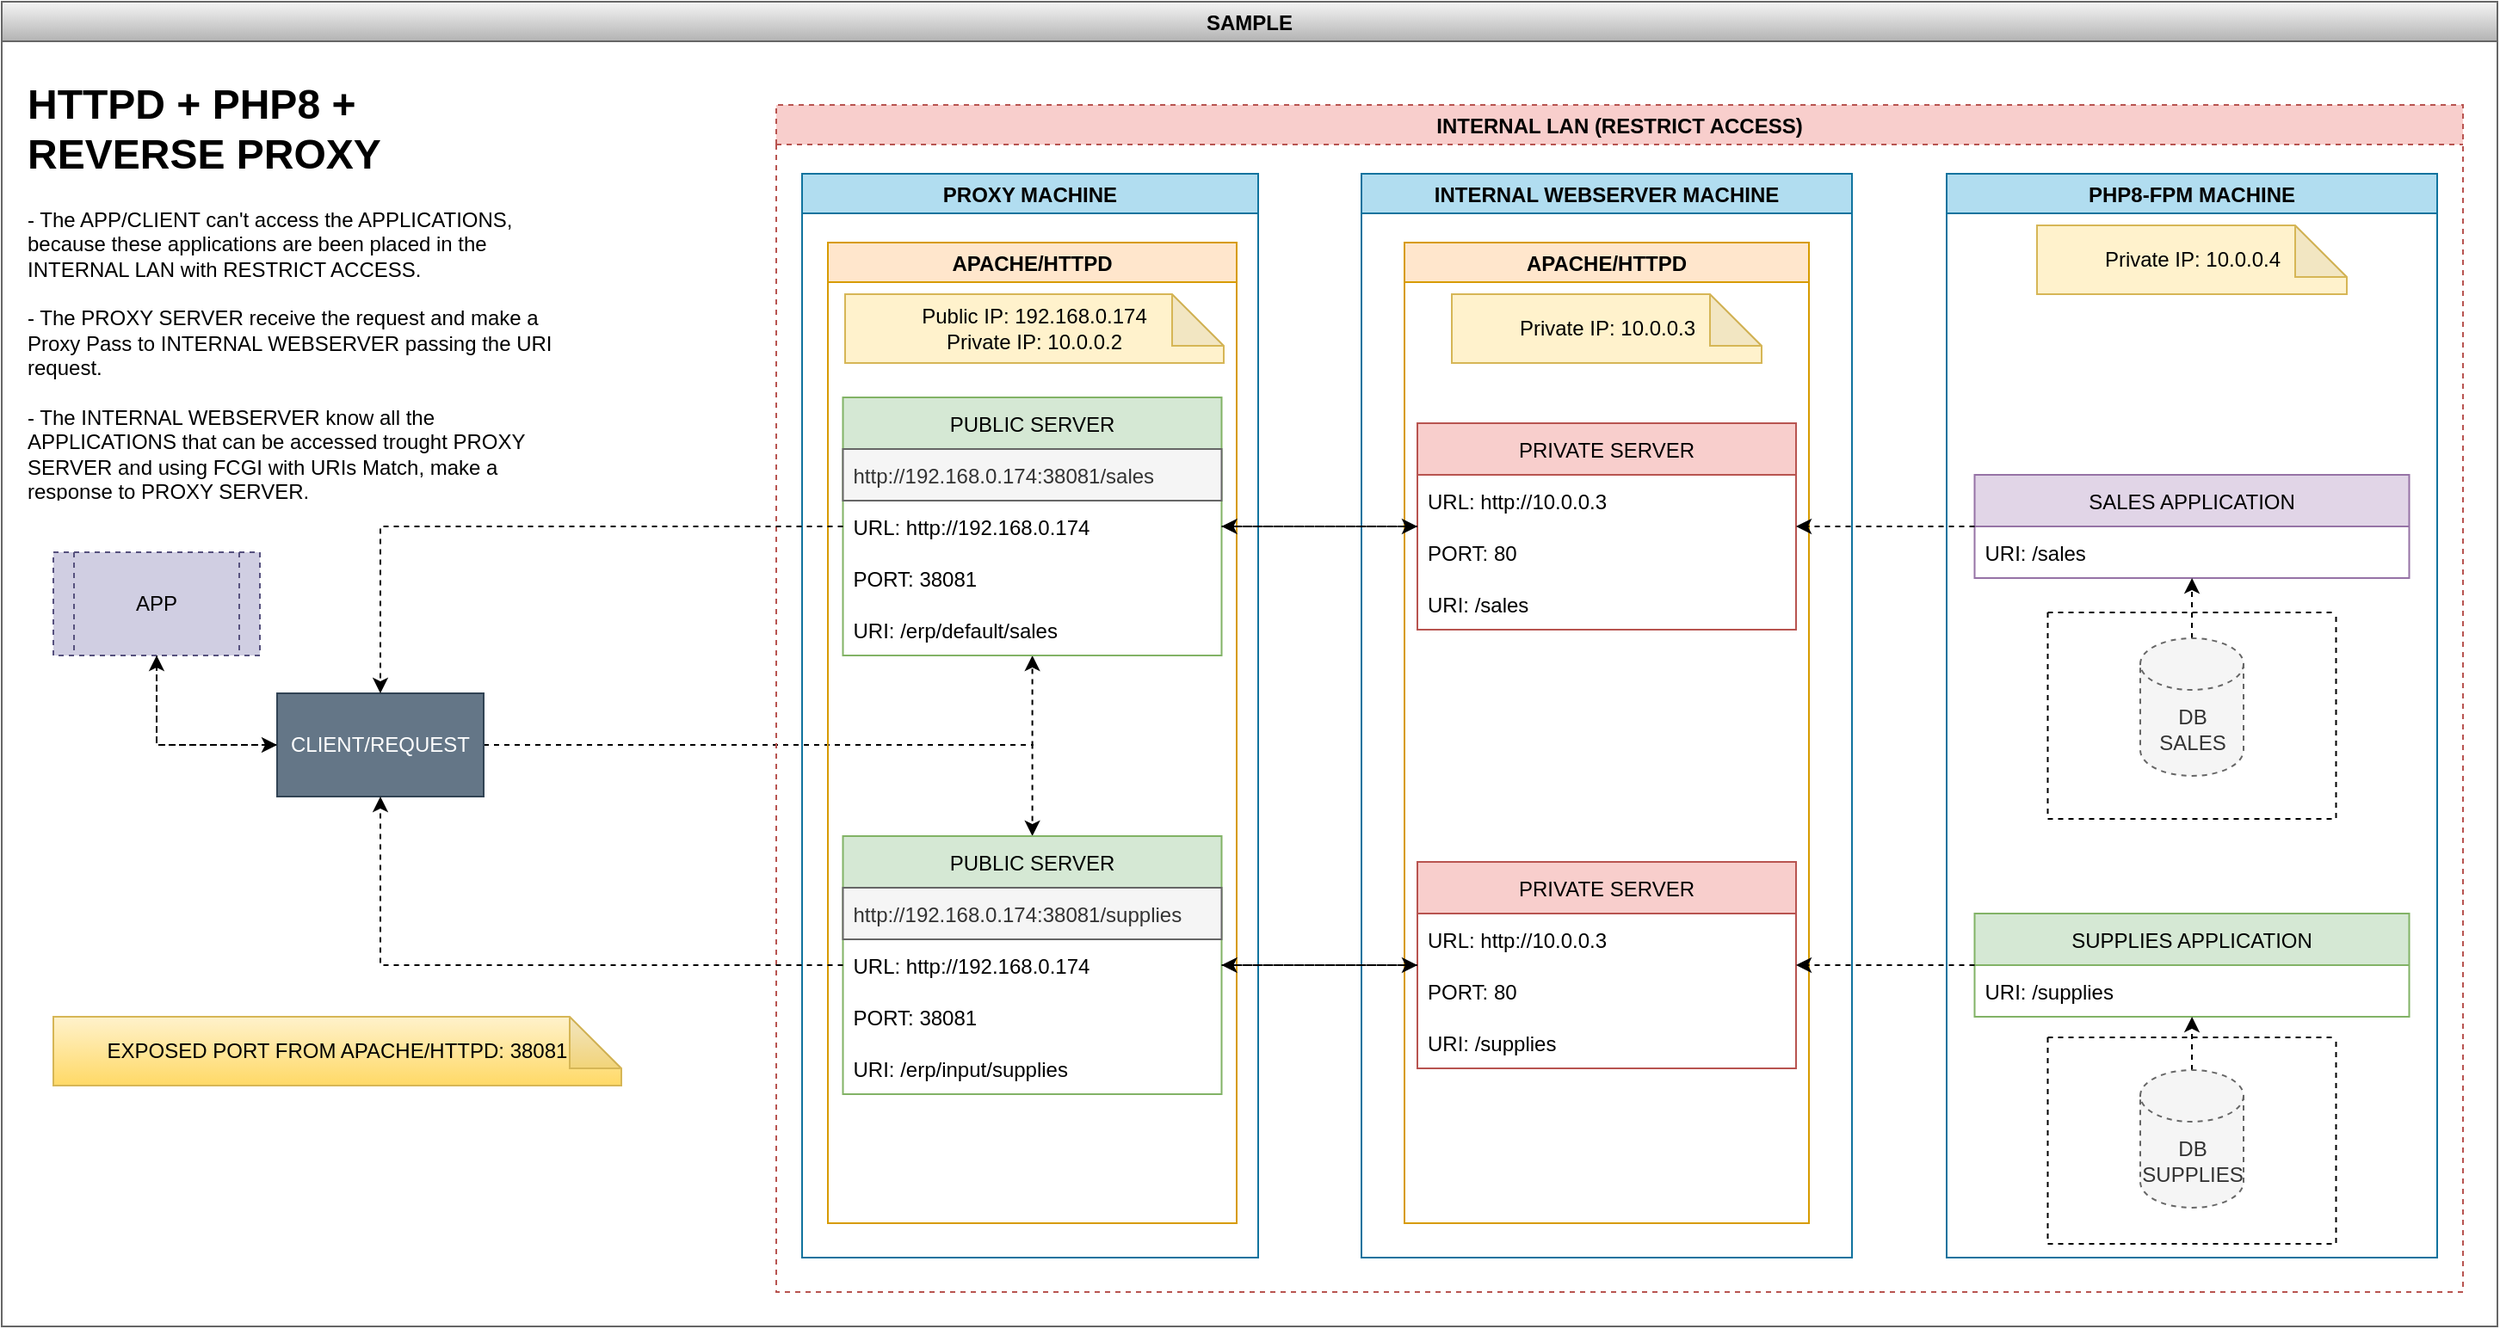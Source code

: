 <mxfile version="20.3.0"><diagram id="xsIIC1g1vZy04QMilmjC" name="Página-1"><mxGraphModel dx="2060" dy="825" grid="1" gridSize="10" guides="1" tooltips="1" connect="1" arrows="1" fold="1" page="1" pageScale="1" pageWidth="827" pageHeight="1169" math="0" shadow="0"><root><mxCell id="0"/><mxCell id="1" parent="0"/><mxCell id="AFbu9fj6taDOlALnQ-EP-1" value="SAMPLE" style="swimlane;fillColor=#f5f5f5;gradientColor=#b3b3b3;strokeColor=#666666;" vertex="1" parent="1"><mxGeometry x="70" y="60" width="1450" height="770" as="geometry"><mxRectangle x="70" y="60" width="90" height="30" as="alternateBounds"/></mxGeometry></mxCell><mxCell id="AFbu9fj6taDOlALnQ-EP-2" value="&lt;h1&gt;HTTPD + PHP8 + REVERSE PROXY&lt;br&gt;&lt;/h1&gt;- The APP/CLIENT can't access the APPLICATIONS, because these applications are been placed in the INTERNAL LAN with RESTRICT ACCESS.&lt;br&gt;&lt;br&gt;- The PROXY SERVER receive the request and make a Proxy Pass to INTERNAL WEBSERVER passing the URI request.&lt;br&gt;&lt;br&gt;- The INTERNAL WEBSERVER know all the APPLICATIONS that can be accessed trought PROXY SERVER and using FCGI with URIs Match, make a response to PROXY SERVER." style="text;html=1;strokeColor=none;fillColor=none;spacing=5;spacingTop=-20;whiteSpace=wrap;overflow=hidden;rounded=0;" vertex="1" parent="AFbu9fj6taDOlALnQ-EP-1"><mxGeometry x="10" y="40" width="320" height="250" as="geometry"/></mxCell><mxCell id="AFbu9fj6taDOlALnQ-EP-3" value="EXPOSED PORT FROM APACHE/HTTPD: 38081" style="shape=note;whiteSpace=wrap;html=1;backgroundOutline=1;darkOpacity=0.05;fillColor=#fff2cc;strokeColor=#d6b656;gradientColor=#ffd966;" vertex="1" parent="AFbu9fj6taDOlALnQ-EP-1"><mxGeometry x="30" y="590" width="330" height="40" as="geometry"/></mxCell><mxCell id="AFbu9fj6taDOlALnQ-EP-59" style="edgeStyle=orthogonalEdgeStyle;rounded=0;orthogonalLoop=1;jettySize=auto;html=1;dashed=1;" edge="1" parent="AFbu9fj6taDOlALnQ-EP-1" source="AFbu9fj6taDOlALnQ-EP-4" target="AFbu9fj6taDOlALnQ-EP-42"><mxGeometry relative="1" as="geometry"/></mxCell><mxCell id="AFbu9fj6taDOlALnQ-EP-60" style="edgeStyle=orthogonalEdgeStyle;rounded=0;orthogonalLoop=1;jettySize=auto;html=1;dashed=1;" edge="1" parent="AFbu9fj6taDOlALnQ-EP-1" source="AFbu9fj6taDOlALnQ-EP-4" target="AFbu9fj6taDOlALnQ-EP-46"><mxGeometry relative="1" as="geometry"/></mxCell><mxCell id="AFbu9fj6taDOlALnQ-EP-95" style="edgeStyle=orthogonalEdgeStyle;rounded=0;orthogonalLoop=1;jettySize=auto;html=1;entryX=0.5;entryY=1;entryDx=0;entryDy=0;dashed=1;" edge="1" parent="AFbu9fj6taDOlALnQ-EP-1" source="AFbu9fj6taDOlALnQ-EP-4" target="AFbu9fj6taDOlALnQ-EP-94"><mxGeometry relative="1" as="geometry"/></mxCell><mxCell id="AFbu9fj6taDOlALnQ-EP-4" value="CLIENT/REQUEST" style="rounded=0;whiteSpace=wrap;html=1;fillColor=#647687;fontColor=#ffffff;strokeColor=#314354;" vertex="1" parent="AFbu9fj6taDOlALnQ-EP-1"><mxGeometry x="160" y="402" width="120" height="60" as="geometry"/></mxCell><mxCell id="AFbu9fj6taDOlALnQ-EP-5" value="INTERNAL LAN (RESTRICT ACCESS)" style="swimlane;fillColor=#f8cecc;strokeColor=#b85450;dashed=1;" vertex="1" parent="AFbu9fj6taDOlALnQ-EP-1"><mxGeometry x="450" y="60" width="980" height="690" as="geometry"/></mxCell><mxCell id="AFbu9fj6taDOlALnQ-EP-6" value="PROXY MACHINE" style="swimlane;fillColor=#b1ddf0;strokeColor=#10739e;" vertex="1" parent="AFbu9fj6taDOlALnQ-EP-5"><mxGeometry x="15" y="40" width="265" height="630" as="geometry"/></mxCell><mxCell id="AFbu9fj6taDOlALnQ-EP-21" value="APACHE/HTTPD" style="swimlane;fillColor=#ffe6cc;strokeColor=#d79b00;" vertex="1" parent="AFbu9fj6taDOlALnQ-EP-6"><mxGeometry x="15" y="40" width="237.5" height="570" as="geometry"/></mxCell><mxCell id="AFbu9fj6taDOlALnQ-EP-42" value="PUBLIC SERVER" style="swimlane;fontStyle=0;childLayout=stackLayout;horizontal=1;startSize=30;horizontalStack=0;resizeParent=1;resizeParentMax=0;resizeLast=0;collapsible=1;marginBottom=0;fillColor=#d5e8d4;strokeColor=#82b366;" vertex="1" parent="AFbu9fj6taDOlALnQ-EP-21"><mxGeometry x="8.75" y="90" width="220" height="150" as="geometry"/></mxCell><mxCell id="AFbu9fj6taDOlALnQ-EP-84" value="http://192.168.0.174:38081/sales" style="text;strokeColor=#666666;fillColor=#f5f5f5;align=left;verticalAlign=middle;spacingLeft=4;spacingRight=4;overflow=hidden;points=[[0,0.5],[1,0.5]];portConstraint=eastwest;rotatable=0;fontColor=#333333;" vertex="1" parent="AFbu9fj6taDOlALnQ-EP-42"><mxGeometry y="30" width="220" height="30" as="geometry"/></mxCell><mxCell id="AFbu9fj6taDOlALnQ-EP-43" value="URL: http://192.168.0.174" style="text;strokeColor=none;fillColor=none;align=left;verticalAlign=middle;spacingLeft=4;spacingRight=4;overflow=hidden;points=[[0,0.5],[1,0.5]];portConstraint=eastwest;rotatable=0;" vertex="1" parent="AFbu9fj6taDOlALnQ-EP-42"><mxGeometry y="60" width="220" height="30" as="geometry"/></mxCell><mxCell id="AFbu9fj6taDOlALnQ-EP-44" value="PORT: 38081" style="text;strokeColor=none;fillColor=none;align=left;verticalAlign=middle;spacingLeft=4;spacingRight=4;overflow=hidden;points=[[0,0.5],[1,0.5]];portConstraint=eastwest;rotatable=0;" vertex="1" parent="AFbu9fj6taDOlALnQ-EP-42"><mxGeometry y="90" width="220" height="30" as="geometry"/></mxCell><mxCell id="AFbu9fj6taDOlALnQ-EP-45" value="URI: /erp/default/sales" style="text;strokeColor=none;fillColor=none;align=left;verticalAlign=middle;spacingLeft=4;spacingRight=4;overflow=hidden;points=[[0,0.5],[1,0.5]];portConstraint=eastwest;rotatable=0;" vertex="1" parent="AFbu9fj6taDOlALnQ-EP-42"><mxGeometry y="120" width="220" height="30" as="geometry"/></mxCell><mxCell id="AFbu9fj6taDOlALnQ-EP-46" value="PUBLIC SERVER" style="swimlane;fontStyle=0;childLayout=stackLayout;horizontal=1;startSize=30;horizontalStack=0;resizeParent=1;resizeParentMax=0;resizeLast=0;collapsible=1;marginBottom=0;fillColor=#d5e8d4;strokeColor=#82b366;" vertex="1" parent="AFbu9fj6taDOlALnQ-EP-21"><mxGeometry x="8.75" y="345" width="220" height="150" as="geometry"/></mxCell><mxCell id="AFbu9fj6taDOlALnQ-EP-83" value="http://192.168.0.174:38081/supplies" style="text;strokeColor=#666666;fillColor=#f5f5f5;align=left;verticalAlign=middle;spacingLeft=4;spacingRight=4;overflow=hidden;points=[[0,0.5],[1,0.5]];portConstraint=eastwest;rotatable=0;fontColor=#333333;" vertex="1" parent="AFbu9fj6taDOlALnQ-EP-46"><mxGeometry y="30" width="220" height="30" as="geometry"/></mxCell><mxCell id="AFbu9fj6taDOlALnQ-EP-47" value="URL: http://192.168.0.174" style="text;strokeColor=none;fillColor=none;align=left;verticalAlign=middle;spacingLeft=4;spacingRight=4;overflow=hidden;points=[[0,0.5],[1,0.5]];portConstraint=eastwest;rotatable=0;" vertex="1" parent="AFbu9fj6taDOlALnQ-EP-46"><mxGeometry y="60" width="220" height="30" as="geometry"/></mxCell><mxCell id="AFbu9fj6taDOlALnQ-EP-48" value="PORT: 38081" style="text;strokeColor=none;fillColor=none;align=left;verticalAlign=middle;spacingLeft=4;spacingRight=4;overflow=hidden;points=[[0,0.5],[1,0.5]];portConstraint=eastwest;rotatable=0;" vertex="1" parent="AFbu9fj6taDOlALnQ-EP-46"><mxGeometry y="90" width="220" height="30" as="geometry"/></mxCell><mxCell id="AFbu9fj6taDOlALnQ-EP-49" value="URI: /erp/input/supplies" style="text;strokeColor=none;fillColor=none;align=left;verticalAlign=middle;spacingLeft=4;spacingRight=4;overflow=hidden;points=[[0,0.5],[1,0.5]];portConstraint=eastwest;rotatable=0;" vertex="1" parent="AFbu9fj6taDOlALnQ-EP-46"><mxGeometry y="120" width="220" height="30" as="geometry"/></mxCell><mxCell id="AFbu9fj6taDOlALnQ-EP-82" value="&lt;div&gt;Public IP: 192.168.0.174&lt;/div&gt;&lt;div&gt;Private IP: 10.0.0.2&lt;/div&gt;" style="shape=note;whiteSpace=wrap;html=1;backgroundOutline=1;darkOpacity=0.05;fillColor=#fff2cc;strokeColor=#d6b656;" vertex="1" parent="AFbu9fj6taDOlALnQ-EP-21"><mxGeometry x="10" y="30" width="220" height="40" as="geometry"/></mxCell><mxCell id="AFbu9fj6taDOlALnQ-EP-7" value="INTERNAL WEBSERVER MACHINE" style="swimlane;fillColor=#b1ddf0;strokeColor=#10739e;" vertex="1" parent="AFbu9fj6taDOlALnQ-EP-5"><mxGeometry x="340" y="40" width="285" height="630" as="geometry"/></mxCell><mxCell id="AFbu9fj6taDOlALnQ-EP-33" value="APACHE/HTTPD" style="swimlane;fillColor=#ffe6cc;strokeColor=#d79b00;" vertex="1" parent="AFbu9fj6taDOlALnQ-EP-7"><mxGeometry x="25" y="40" width="235" height="570" as="geometry"/></mxCell><mxCell id="AFbu9fj6taDOlALnQ-EP-50" value="PRIVATE SERVER" style="swimlane;fontStyle=0;childLayout=stackLayout;horizontal=1;startSize=30;horizontalStack=0;resizeParent=1;resizeParentMax=0;resizeLast=0;collapsible=1;marginBottom=0;fillColor=#f8cecc;strokeColor=#b85450;" vertex="1" parent="AFbu9fj6taDOlALnQ-EP-33"><mxGeometry x="7.5" y="105" width="220" height="120" as="geometry"/></mxCell><mxCell id="AFbu9fj6taDOlALnQ-EP-51" value="URL: http://10.0.0.3" style="text;strokeColor=none;fillColor=none;align=left;verticalAlign=middle;spacingLeft=4;spacingRight=4;overflow=hidden;points=[[0,0.5],[1,0.5]];portConstraint=eastwest;rotatable=0;" vertex="1" parent="AFbu9fj6taDOlALnQ-EP-50"><mxGeometry y="30" width="220" height="30" as="geometry"/></mxCell><mxCell id="AFbu9fj6taDOlALnQ-EP-52" value="PORT: 80" style="text;strokeColor=none;fillColor=none;align=left;verticalAlign=middle;spacingLeft=4;spacingRight=4;overflow=hidden;points=[[0,0.5],[1,0.5]];portConstraint=eastwest;rotatable=0;" vertex="1" parent="AFbu9fj6taDOlALnQ-EP-50"><mxGeometry y="60" width="220" height="30" as="geometry"/></mxCell><mxCell id="AFbu9fj6taDOlALnQ-EP-53" value="URI: /sales" style="text;strokeColor=none;fillColor=none;align=left;verticalAlign=middle;spacingLeft=4;spacingRight=4;overflow=hidden;points=[[0,0.5],[1,0.5]];portConstraint=eastwest;rotatable=0;" vertex="1" parent="AFbu9fj6taDOlALnQ-EP-50"><mxGeometry y="90" width="220" height="30" as="geometry"/></mxCell><mxCell id="AFbu9fj6taDOlALnQ-EP-69" value="PRIVATE SERVER" style="swimlane;fontStyle=0;childLayout=stackLayout;horizontal=1;startSize=30;horizontalStack=0;resizeParent=1;resizeParentMax=0;resizeLast=0;collapsible=1;marginBottom=0;fillColor=#f8cecc;strokeColor=#b85450;" vertex="1" parent="AFbu9fj6taDOlALnQ-EP-33"><mxGeometry x="7.5" y="360" width="220" height="120" as="geometry"/></mxCell><mxCell id="AFbu9fj6taDOlALnQ-EP-70" value="URL: http://10.0.0.3" style="text;strokeColor=none;fillColor=none;align=left;verticalAlign=middle;spacingLeft=4;spacingRight=4;overflow=hidden;points=[[0,0.5],[1,0.5]];portConstraint=eastwest;rotatable=0;" vertex="1" parent="AFbu9fj6taDOlALnQ-EP-69"><mxGeometry y="30" width="220" height="30" as="geometry"/></mxCell><mxCell id="AFbu9fj6taDOlALnQ-EP-71" value="PORT: 80" style="text;strokeColor=none;fillColor=none;align=left;verticalAlign=middle;spacingLeft=4;spacingRight=4;overflow=hidden;points=[[0,0.5],[1,0.5]];portConstraint=eastwest;rotatable=0;" vertex="1" parent="AFbu9fj6taDOlALnQ-EP-69"><mxGeometry y="60" width="220" height="30" as="geometry"/></mxCell><mxCell id="AFbu9fj6taDOlALnQ-EP-72" value="URI: /supplies" style="text;strokeColor=none;fillColor=none;align=left;verticalAlign=middle;spacingLeft=4;spacingRight=4;overflow=hidden;points=[[0,0.5],[1,0.5]];portConstraint=eastwest;rotatable=0;" vertex="1" parent="AFbu9fj6taDOlALnQ-EP-69"><mxGeometry y="90" width="220" height="30" as="geometry"/></mxCell><mxCell id="AFbu9fj6taDOlALnQ-EP-81" value="Private IP: 10.0.0.3" style="shape=note;whiteSpace=wrap;html=1;backgroundOutline=1;darkOpacity=0.05;fillColor=#fff2cc;strokeColor=#d6b656;" vertex="1" parent="AFbu9fj6taDOlALnQ-EP-33"><mxGeometry x="27.5" y="30" width="180" height="40" as="geometry"/></mxCell><mxCell id="AFbu9fj6taDOlALnQ-EP-9" value="PHP8-FPM MACHINE" style="swimlane;fillColor=#b1ddf0;strokeColor=#10739e;" vertex="1" parent="AFbu9fj6taDOlALnQ-EP-5"><mxGeometry x="680" y="40" width="285" height="630" as="geometry"/></mxCell><mxCell id="AFbu9fj6taDOlALnQ-EP-34" value="SALES APPLICATION" style="swimlane;fontStyle=0;childLayout=stackLayout;horizontal=1;startSize=30;horizontalStack=0;resizeParent=1;resizeParentMax=0;resizeLast=0;collapsible=1;marginBottom=0;fillColor=#e1d5e7;strokeColor=#9673a6;" vertex="1" parent="AFbu9fj6taDOlALnQ-EP-9"><mxGeometry x="16.25" y="175" width="252.5" height="60" as="geometry"/></mxCell><mxCell id="AFbu9fj6taDOlALnQ-EP-35" value="URI: /sales" style="text;strokeColor=none;fillColor=none;align=left;verticalAlign=middle;spacingLeft=4;spacingRight=4;overflow=hidden;points=[[0,0.5],[1,0.5]];portConstraint=eastwest;rotatable=0;" vertex="1" parent="AFbu9fj6taDOlALnQ-EP-34"><mxGeometry y="30" width="252.5" height="30" as="geometry"/></mxCell><mxCell id="AFbu9fj6taDOlALnQ-EP-38" value="SUPPLIES APPLICATION" style="swimlane;fontStyle=0;childLayout=stackLayout;horizontal=1;startSize=30;horizontalStack=0;resizeParent=1;resizeParentMax=0;resizeLast=0;collapsible=1;marginBottom=0;fillColor=#d5e8d4;strokeColor=#82b366;" vertex="1" parent="AFbu9fj6taDOlALnQ-EP-9"><mxGeometry x="16.25" y="430" width="252.5" height="60" as="geometry"/></mxCell><mxCell id="AFbu9fj6taDOlALnQ-EP-39" value="URI: /supplies" style="text;strokeColor=none;fillColor=none;align=left;verticalAlign=middle;spacingLeft=4;spacingRight=4;overflow=hidden;points=[[0,0.5],[1,0.5]];portConstraint=eastwest;rotatable=0;" vertex="1" parent="AFbu9fj6taDOlALnQ-EP-38"><mxGeometry y="30" width="252.5" height="30" as="geometry"/></mxCell><mxCell id="AFbu9fj6taDOlALnQ-EP-80" value="Private IP: 10.0.0.4" style="shape=note;whiteSpace=wrap;html=1;backgroundOutline=1;darkOpacity=0.05;fillColor=#fff2cc;strokeColor=#d6b656;" vertex="1" parent="AFbu9fj6taDOlALnQ-EP-9"><mxGeometry x="52.5" y="30" width="180" height="40" as="geometry"/></mxCell><mxCell id="AFbu9fj6taDOlALnQ-EP-93" style="edgeStyle=orthogonalEdgeStyle;rounded=0;orthogonalLoop=1;jettySize=auto;html=1;dashed=1;" edge="1" parent="AFbu9fj6taDOlALnQ-EP-9" source="AFbu9fj6taDOlALnQ-EP-89" target="AFbu9fj6taDOlALnQ-EP-34"><mxGeometry relative="1" as="geometry"/></mxCell><mxCell id="AFbu9fj6taDOlALnQ-EP-91" style="edgeStyle=orthogonalEdgeStyle;rounded=0;orthogonalLoop=1;jettySize=auto;html=1;dashed=1;" edge="1" parent="AFbu9fj6taDOlALnQ-EP-9" source="AFbu9fj6taDOlALnQ-EP-90" target="AFbu9fj6taDOlALnQ-EP-38"><mxGeometry relative="1" as="geometry"/></mxCell><mxCell id="AFbu9fj6taDOlALnQ-EP-97" value="" style="swimlane;startSize=0;dashed=1;" vertex="1" parent="AFbu9fj6taDOlALnQ-EP-9"><mxGeometry x="58.75" y="255" width="167.5" height="120" as="geometry"/></mxCell><mxCell id="AFbu9fj6taDOlALnQ-EP-89" value="&lt;div&gt;DB&lt;/div&gt;&lt;div&gt;SALES&lt;/div&gt;" style="shape=cylinder3;whiteSpace=wrap;html=1;boundedLbl=1;backgroundOutline=1;size=15;dashed=1;fillColor=#f5f5f5;fontColor=#333333;strokeColor=#666666;" vertex="1" parent="AFbu9fj6taDOlALnQ-EP-97"><mxGeometry x="53.75" y="15" width="60" height="80" as="geometry"/></mxCell><mxCell id="AFbu9fj6taDOlALnQ-EP-98" value="" style="swimlane;startSize=0;dashed=1;" vertex="1" parent="AFbu9fj6taDOlALnQ-EP-9"><mxGeometry x="58.75" y="502" width="167.5" height="120" as="geometry"/></mxCell><mxCell id="AFbu9fj6taDOlALnQ-EP-90" value="&lt;div&gt;DB&lt;/div&gt;&lt;div&gt;SUPPLIES&lt;br&gt;&lt;/div&gt;" style="shape=cylinder3;whiteSpace=wrap;html=1;boundedLbl=1;backgroundOutline=1;size=15;dashed=1;fillColor=#f5f5f5;fontColor=#333333;strokeColor=#666666;" vertex="1" parent="AFbu9fj6taDOlALnQ-EP-98"><mxGeometry x="53.75" y="19" width="60" height="80" as="geometry"/></mxCell><mxCell id="AFbu9fj6taDOlALnQ-EP-73" style="edgeStyle=orthogonalEdgeStyle;rounded=0;orthogonalLoop=1;jettySize=auto;html=1;dashed=1;" edge="1" parent="AFbu9fj6taDOlALnQ-EP-5" source="AFbu9fj6taDOlALnQ-EP-34" target="AFbu9fj6taDOlALnQ-EP-50"><mxGeometry relative="1" as="geometry"/></mxCell><mxCell id="AFbu9fj6taDOlALnQ-EP-74" style="edgeStyle=orthogonalEdgeStyle;rounded=0;orthogonalLoop=1;jettySize=auto;html=1;dashed=1;" edge="1" parent="AFbu9fj6taDOlALnQ-EP-5" source="AFbu9fj6taDOlALnQ-EP-38" target="AFbu9fj6taDOlALnQ-EP-69"><mxGeometry relative="1" as="geometry"/></mxCell><mxCell id="AFbu9fj6taDOlALnQ-EP-75" style="edgeStyle=orthogonalEdgeStyle;rounded=0;orthogonalLoop=1;jettySize=auto;html=1;dashed=1;" edge="1" parent="AFbu9fj6taDOlALnQ-EP-5" source="AFbu9fj6taDOlALnQ-EP-50" target="AFbu9fj6taDOlALnQ-EP-42"><mxGeometry relative="1" as="geometry"/></mxCell><mxCell id="AFbu9fj6taDOlALnQ-EP-76" style="edgeStyle=orthogonalEdgeStyle;rounded=0;orthogonalLoop=1;jettySize=auto;html=1;dashed=1;" edge="1" parent="AFbu9fj6taDOlALnQ-EP-5" source="AFbu9fj6taDOlALnQ-EP-69" target="AFbu9fj6taDOlALnQ-EP-46"><mxGeometry relative="1" as="geometry"/></mxCell><mxCell id="AFbu9fj6taDOlALnQ-EP-87" style="edgeStyle=orthogonalEdgeStyle;rounded=0;orthogonalLoop=1;jettySize=auto;html=1;dashed=1;" edge="1" parent="AFbu9fj6taDOlALnQ-EP-5" source="AFbu9fj6taDOlALnQ-EP-46" target="AFbu9fj6taDOlALnQ-EP-69"><mxGeometry relative="1" as="geometry"/></mxCell><mxCell id="AFbu9fj6taDOlALnQ-EP-88" style="edgeStyle=orthogonalEdgeStyle;rounded=0;orthogonalLoop=1;jettySize=auto;html=1;dashed=1;" edge="1" parent="AFbu9fj6taDOlALnQ-EP-5" source="AFbu9fj6taDOlALnQ-EP-42" target="AFbu9fj6taDOlALnQ-EP-50"><mxGeometry relative="1" as="geometry"/></mxCell><mxCell id="AFbu9fj6taDOlALnQ-EP-61" style="edgeStyle=orthogonalEdgeStyle;rounded=0;orthogonalLoop=1;jettySize=auto;html=1;dashed=1;" edge="1" parent="AFbu9fj6taDOlALnQ-EP-1" source="AFbu9fj6taDOlALnQ-EP-42" target="AFbu9fj6taDOlALnQ-EP-4"><mxGeometry relative="1" as="geometry"/></mxCell><mxCell id="AFbu9fj6taDOlALnQ-EP-62" style="edgeStyle=orthogonalEdgeStyle;rounded=0;orthogonalLoop=1;jettySize=auto;html=1;entryX=0.5;entryY=1;entryDx=0;entryDy=0;dashed=1;" edge="1" parent="AFbu9fj6taDOlALnQ-EP-1" source="AFbu9fj6taDOlALnQ-EP-46" target="AFbu9fj6taDOlALnQ-EP-4"><mxGeometry relative="1" as="geometry"/></mxCell><mxCell id="AFbu9fj6taDOlALnQ-EP-96" style="edgeStyle=orthogonalEdgeStyle;rounded=0;orthogonalLoop=1;jettySize=auto;html=1;dashed=1;exitX=0.5;exitY=1;exitDx=0;exitDy=0;entryX=0;entryY=0.5;entryDx=0;entryDy=0;" edge="1" parent="AFbu9fj6taDOlALnQ-EP-1" source="AFbu9fj6taDOlALnQ-EP-94" target="AFbu9fj6taDOlALnQ-EP-4"><mxGeometry relative="1" as="geometry"/></mxCell><mxCell id="AFbu9fj6taDOlALnQ-EP-94" value="APP" style="shape=process;whiteSpace=wrap;html=1;backgroundOutline=1;dashed=1;fillColor=#d0cee2;strokeColor=#56517e;" vertex="1" parent="AFbu9fj6taDOlALnQ-EP-1"><mxGeometry x="30" y="320" width="120" height="60" as="geometry"/></mxCell></root></mxGraphModel></diagram></mxfile>